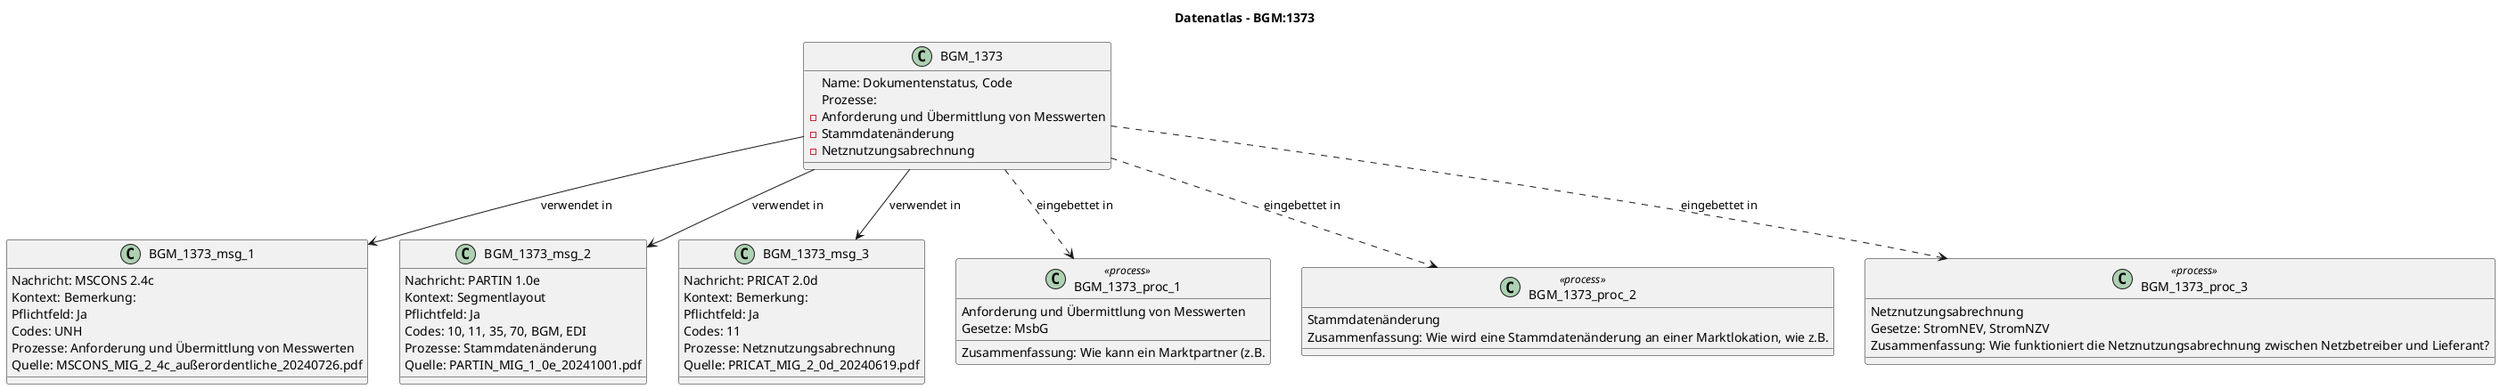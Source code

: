 @startuml
title Datenatlas – BGM:1373
class BGM_1373 {
  Name: Dokumentenstatus, Code
  Prozesse:
    - Anforderung und Übermittlung von Messwerten
    - Stammdatenänderung
    - Netznutzungsabrechnung
}
class BGM_1373_msg_1 {
  Nachricht: MSCONS 2.4c
  Kontext: Bemerkung:
  Pflichtfeld: Ja
  Codes: UNH
  Prozesse: Anforderung und Übermittlung von Messwerten
  Quelle: MSCONS_MIG_2_4c_außerordentliche_20240726.pdf
}
BGM_1373 --> BGM_1373_msg_1 : verwendet in
class BGM_1373_msg_2 {
  Nachricht: PARTIN 1.0e
  Kontext: Segmentlayout
  Pflichtfeld: Ja
  Codes: 10, 11, 35, 70, BGM, EDI
  Prozesse: Stammdatenänderung
  Quelle: PARTIN_MIG_1_0e_20241001.pdf
}
BGM_1373 --> BGM_1373_msg_2 : verwendet in
class BGM_1373_msg_3 {
  Nachricht: PRICAT 2.0d
  Kontext: Bemerkung:
  Pflichtfeld: Ja
  Codes: 11
  Prozesse: Netznutzungsabrechnung
  Quelle: PRICAT_MIG_2_0d_20240619.pdf
}
BGM_1373 --> BGM_1373_msg_3 : verwendet in
class BGM_1373_proc_1 <<process>> {
  Anforderung und Übermittlung von Messwerten
  Gesetze: MsbG
  Zusammenfassung: Wie kann ein Marktpartner (z.B.
}
BGM_1373 ..> BGM_1373_proc_1 : eingebettet in
class BGM_1373_proc_2 <<process>> {
  Stammdatenänderung
  Zusammenfassung: Wie wird eine Stammdatenänderung an einer Marktlokation, wie z.B.
}
BGM_1373 ..> BGM_1373_proc_2 : eingebettet in
class BGM_1373_proc_3 <<process>> {
  Netznutzungsabrechnung
  Gesetze: StromNEV, StromNZV
  Zusammenfassung: Wie funktioniert die Netznutzungsabrechnung zwischen Netzbetreiber und Lieferant?
}
BGM_1373 ..> BGM_1373_proc_3 : eingebettet in
@enduml